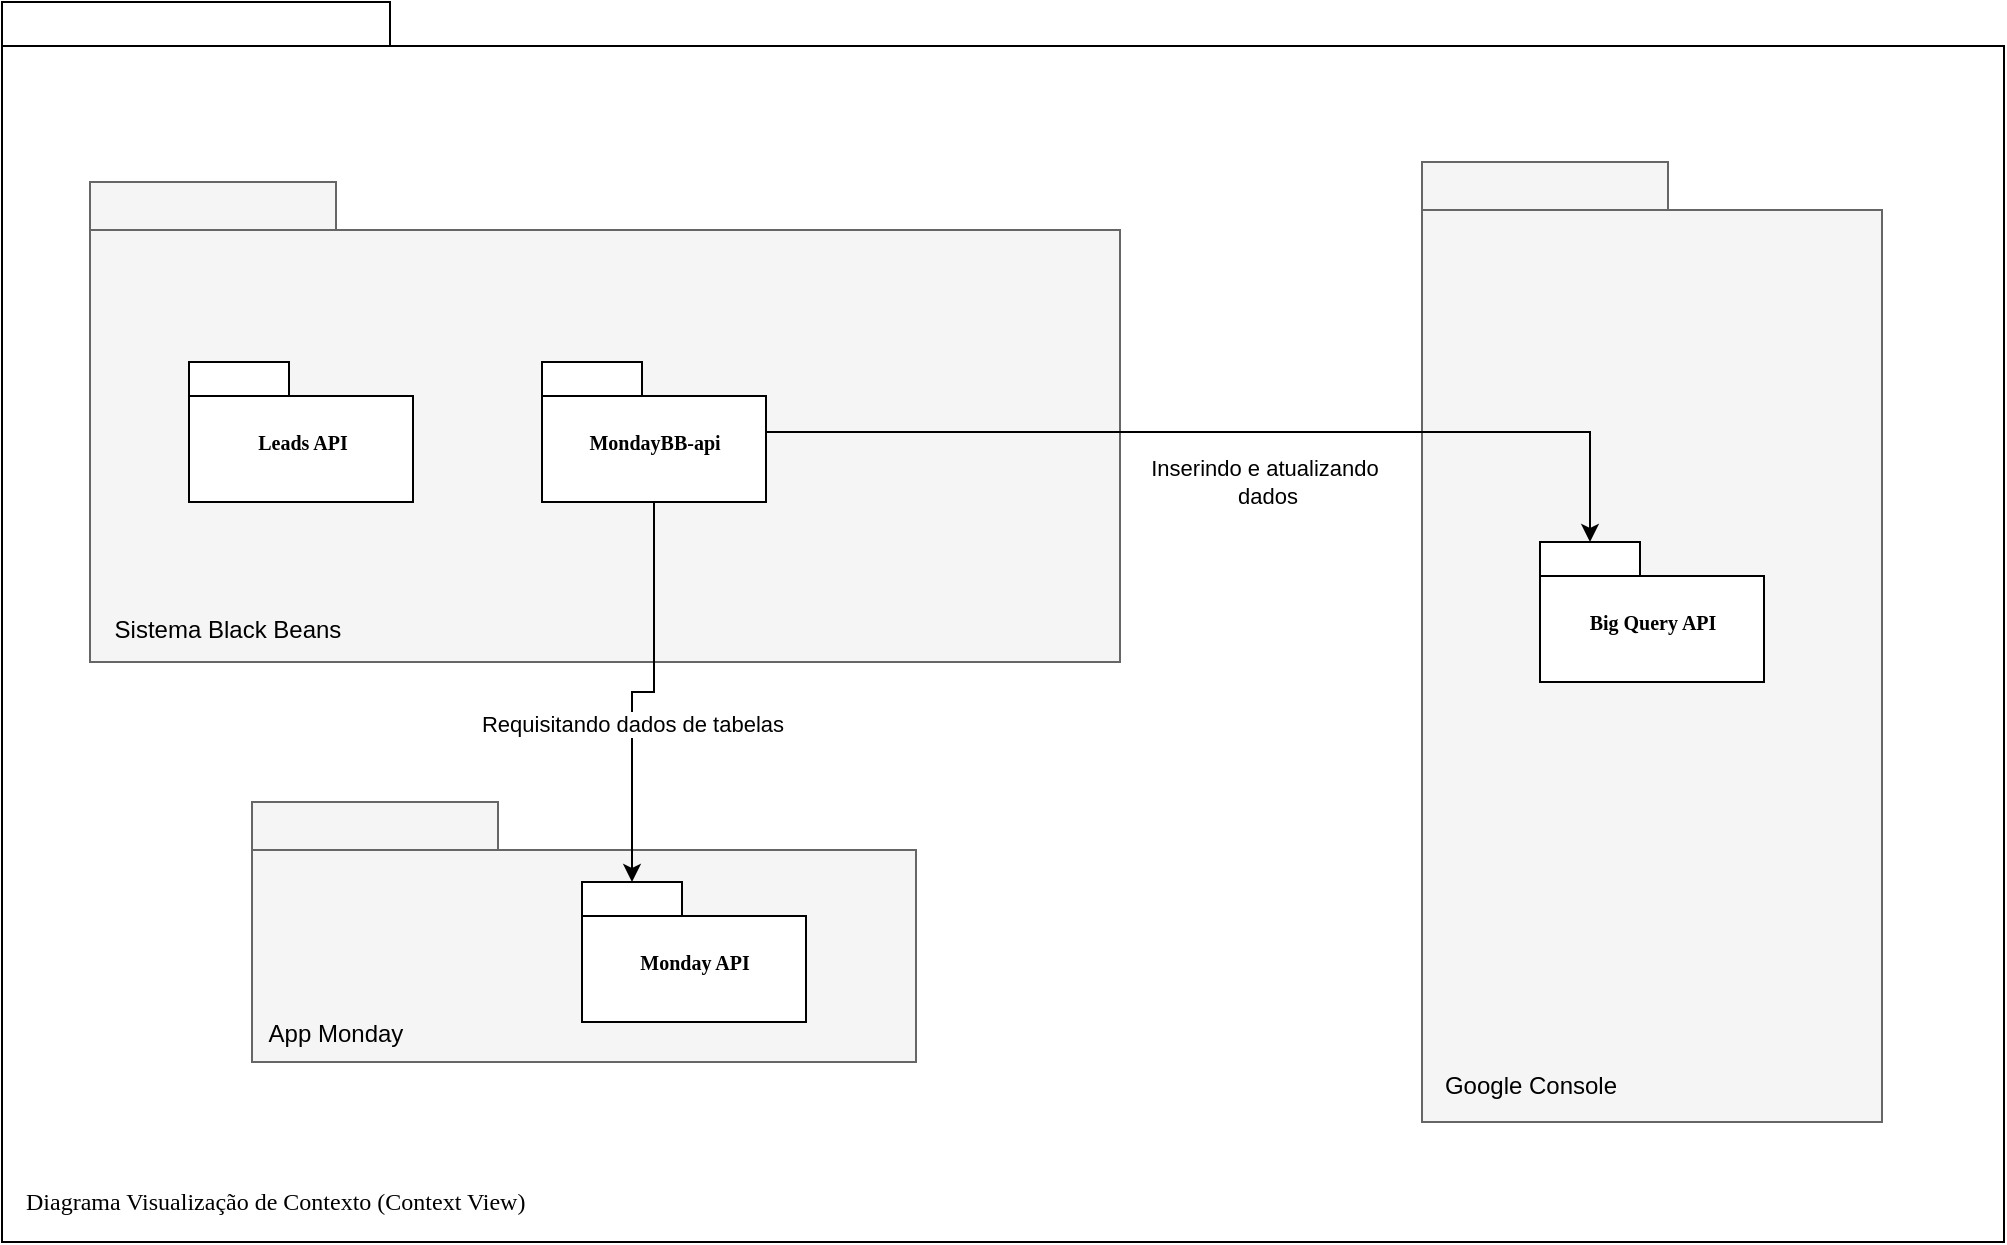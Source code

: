 <mxfile version="21.6.6" type="github">
  <diagram name="Page-1" id="b5b7bab2-c9e2-2cf4-8b2a-24fd1a2a6d21">
    <mxGraphModel dx="1311" dy="680" grid="1" gridSize="10" guides="1" tooltips="1" connect="1" arrows="1" fold="1" page="1" pageScale="1" pageWidth="827" pageHeight="1169" background="none" math="0" shadow="0">
      <root>
        <mxCell id="0" />
        <mxCell id="1" style="" parent="0" />
        <mxCell id="6e0c8c40b5770093-72" value="" style="shape=folder;fontStyle=1;spacingTop=10;tabWidth=194;tabHeight=22;tabPosition=left;html=1;rounded=0;shadow=0;comic=0;labelBackgroundColor=default;strokeWidth=1;fillColor=default;fontFamily=Verdana;fontSize=10;align=center;movable=1;resizable=1;rotatable=1;deletable=1;editable=1;locked=0;connectable=1;labelBorderColor=none;fillStyle=auto;" parent="1" vertex="1">
          <mxGeometry x="370" y="210" width="1001" height="620" as="geometry" />
        </mxCell>
        <mxCell id="6e0c8c40b5770093-73" value="Diagrama Visualização de Contexto (Context View)&amp;nbsp;" style="text;html=1;align=left;verticalAlign=top;spacingTop=-4;fontSize=12;fontFamily=Verdana" parent="1" vertex="1">
          <mxGeometry x="380" y="800" width="320" height="20" as="geometry" />
        </mxCell>
        <mxCell id="KWnRXqQy1TNRnVnC_nna-3" value="" style="group;movable=1;resizable=1;rotatable=1;deletable=1;editable=1;locked=0;connectable=1;" vertex="1" connectable="0" parent="1">
          <mxGeometry x="414" y="300" width="520" height="240" as="geometry" />
        </mxCell>
        <mxCell id="6e0c8c40b5770093-33" value="" style="shape=folder;fontStyle=1;spacingTop=10;tabWidth=123;tabHeight=24;tabPosition=left;html=1;rounded=0;shadow=0;comic=0;labelBackgroundColor=none;strokeColor=#666666;strokeWidth=1;fillColor=#f5f5f5;fontFamily=Verdana;fontSize=10;fontColor=#333333;align=center;movable=1;resizable=1;rotatable=1;deletable=1;editable=1;locked=0;connectable=1;" parent="KWnRXqQy1TNRnVnC_nna-3" vertex="1">
          <mxGeometry width="515" height="240" as="geometry" />
        </mxCell>
        <mxCell id="6e0c8c40b5770093-43" value="Leads API" style="shape=folder;fontStyle=1;spacingTop=10;tabWidth=50;tabHeight=17;tabPosition=left;html=1;rounded=0;shadow=0;comic=0;labelBackgroundColor=none;strokeColor=#000000;strokeWidth=1;fillColor=#ffffff;fontFamily=Verdana;fontSize=10;fontColor=#000000;align=center;" parent="KWnRXqQy1TNRnVnC_nna-3" vertex="1">
          <mxGeometry x="49.5" y="90" width="112" height="70" as="geometry" />
        </mxCell>
        <mxCell id="6e0c8c40b5770093-44" value="MondayBB-api" style="shape=folder;fontStyle=1;spacingTop=10;tabWidth=50;tabHeight=17;tabPosition=left;html=1;rounded=0;shadow=0;comic=0;labelBackgroundColor=none;strokeColor=#000000;strokeWidth=1;fillColor=#ffffff;fontFamily=Verdana;fontSize=10;fontColor=#000000;align=center;" parent="KWnRXqQy1TNRnVnC_nna-3" vertex="1">
          <mxGeometry x="226" y="90" width="112" height="70" as="geometry" />
        </mxCell>
        <mxCell id="KWnRXqQy1TNRnVnC_nna-13" value="Sistema Black Beans" style="text;html=1;strokeColor=none;fillColor=none;align=center;verticalAlign=middle;whiteSpace=wrap;rounded=0;" vertex="1" parent="KWnRXqQy1TNRnVnC_nna-3">
          <mxGeometry x="4" y="214" width="130" height="20" as="geometry" />
        </mxCell>
        <mxCell id="KWnRXqQy1TNRnVnC_nna-4" value="" style="group;movable=1;resizable=1;rotatable=1;deletable=1;editable=1;locked=0;connectable=1;" vertex="1" connectable="0" parent="1">
          <mxGeometry x="1080" y="290" width="230" height="480" as="geometry" />
        </mxCell>
        <mxCell id="6e0c8c40b5770093-25" value="" style="shape=folder;fontStyle=1;spacingTop=10;tabWidth=123;tabHeight=24;tabPosition=left;html=1;rounded=0;shadow=0;comic=0;labelBackgroundColor=none;strokeWidth=1;fontFamily=Verdana;fontSize=10;align=center;movable=1;resizable=1;rotatable=1;deletable=1;editable=1;locked=0;connectable=1;fillColor=#f5f5f5;strokeColor=#666666;fontColor=#333333;" parent="KWnRXqQy1TNRnVnC_nna-4" vertex="1">
          <mxGeometry width="230" height="480" as="geometry" />
        </mxCell>
        <mxCell id="6e0c8c40b5770093-27" value="Big Query API" style="shape=folder;fontStyle=1;spacingTop=10;tabWidth=50;tabHeight=17;tabPosition=left;html=1;rounded=0;shadow=0;comic=0;labelBackgroundColor=none;strokeWidth=1;fontFamily=Verdana;fontSize=10;align=center;" parent="KWnRXqQy1TNRnVnC_nna-4" vertex="1">
          <mxGeometry x="59" y="190" width="112" height="70" as="geometry" />
        </mxCell>
        <mxCell id="KWnRXqQy1TNRnVnC_nna-15" value="Google Console" style="text;html=1;strokeColor=none;fillColor=none;align=center;verticalAlign=middle;whiteSpace=wrap;rounded=0;" vertex="1" parent="KWnRXqQy1TNRnVnC_nna-4">
          <mxGeometry x="-1" y="452" width="111" height="20" as="geometry" />
        </mxCell>
        <mxCell id="KWnRXqQy1TNRnVnC_nna-6" value="" style="group;movable=1;resizable=1;rotatable=1;deletable=1;editable=1;locked=0;connectable=1;" vertex="1" connectable="0" parent="1">
          <mxGeometry x="495" y="610" width="332" height="130" as="geometry" />
        </mxCell>
        <mxCell id="6e0c8c40b5770093-47" value="" style="shape=folder;fontStyle=1;spacingTop=10;tabWidth=123;tabHeight=24;tabPosition=left;html=1;rounded=0;shadow=0;comic=0;labelBackgroundColor=none;strokeWidth=1;fontFamily=Verdana;fontSize=10;align=center;movable=1;resizable=1;rotatable=1;deletable=1;editable=1;locked=0;connectable=1;fillColor=#f5f5f5;fontColor=#333333;strokeColor=#666666;" parent="KWnRXqQy1TNRnVnC_nna-6" vertex="1">
          <mxGeometry width="332" height="130" as="geometry" />
        </mxCell>
        <mxCell id="6e0c8c40b5770093-49" value="Monday API" style="shape=folder;fontStyle=1;spacingTop=10;tabWidth=50;tabHeight=17;tabPosition=left;html=1;rounded=0;shadow=0;comic=0;labelBackgroundColor=none;strokeWidth=1;fontFamily=Verdana;fontSize=10;align=center;" parent="KWnRXqQy1TNRnVnC_nna-6" vertex="1">
          <mxGeometry x="165" y="40" width="112" height="70" as="geometry" />
        </mxCell>
        <mxCell id="KWnRXqQy1TNRnVnC_nna-14" value="App&amp;nbsp;Monday" style="text;html=1;strokeColor=none;fillColor=none;align=center;verticalAlign=middle;whiteSpace=wrap;rounded=0;" vertex="1" parent="KWnRXqQy1TNRnVnC_nna-6">
          <mxGeometry x="2" y="106" width="80" height="20" as="geometry" />
        </mxCell>
        <mxCell id="KWnRXqQy1TNRnVnC_nna-16" style="edgeStyle=orthogonalEdgeStyle;rounded=0;orthogonalLoop=1;jettySize=auto;html=1;entryX=0;entryY=0;entryDx=25;entryDy=0;entryPerimeter=0;" edge="1" parent="1" source="6e0c8c40b5770093-44" target="6e0c8c40b5770093-49">
          <mxGeometry relative="1" as="geometry" />
        </mxCell>
        <mxCell id="KWnRXqQy1TNRnVnC_nna-18" value="Requisitando dados de tabelas" style="edgeLabel;html=1;align=center;verticalAlign=middle;resizable=0;points=[];" vertex="1" connectable="0" parent="KWnRXqQy1TNRnVnC_nna-16">
          <mxGeometry x="0.21" relative="1" as="geometry">
            <mxPoint as="offset" />
          </mxGeometry>
        </mxCell>
        <mxCell id="KWnRXqQy1TNRnVnC_nna-17" style="edgeStyle=orthogonalEdgeStyle;rounded=0;orthogonalLoop=1;jettySize=auto;html=1;entryX=0;entryY=0;entryDx=25;entryDy=0;entryPerimeter=0;" edge="1" parent="1" source="6e0c8c40b5770093-44" target="6e0c8c40b5770093-27">
          <mxGeometry relative="1" as="geometry" />
        </mxCell>
        <mxCell id="KWnRXqQy1TNRnVnC_nna-19" value="Inserindo e atualizando&lt;br&gt;&amp;nbsp;dados" style="edgeLabel;html=1;align=center;verticalAlign=middle;resizable=0;points=[];labelBackgroundColor=none;spacing=8;" vertex="1" connectable="0" parent="KWnRXqQy1TNRnVnC_nna-17">
          <mxGeometry x="0.081" y="-3" relative="1" as="geometry">
            <mxPoint x="-4" y="22" as="offset" />
          </mxGeometry>
        </mxCell>
      </root>
    </mxGraphModel>
  </diagram>
</mxfile>
